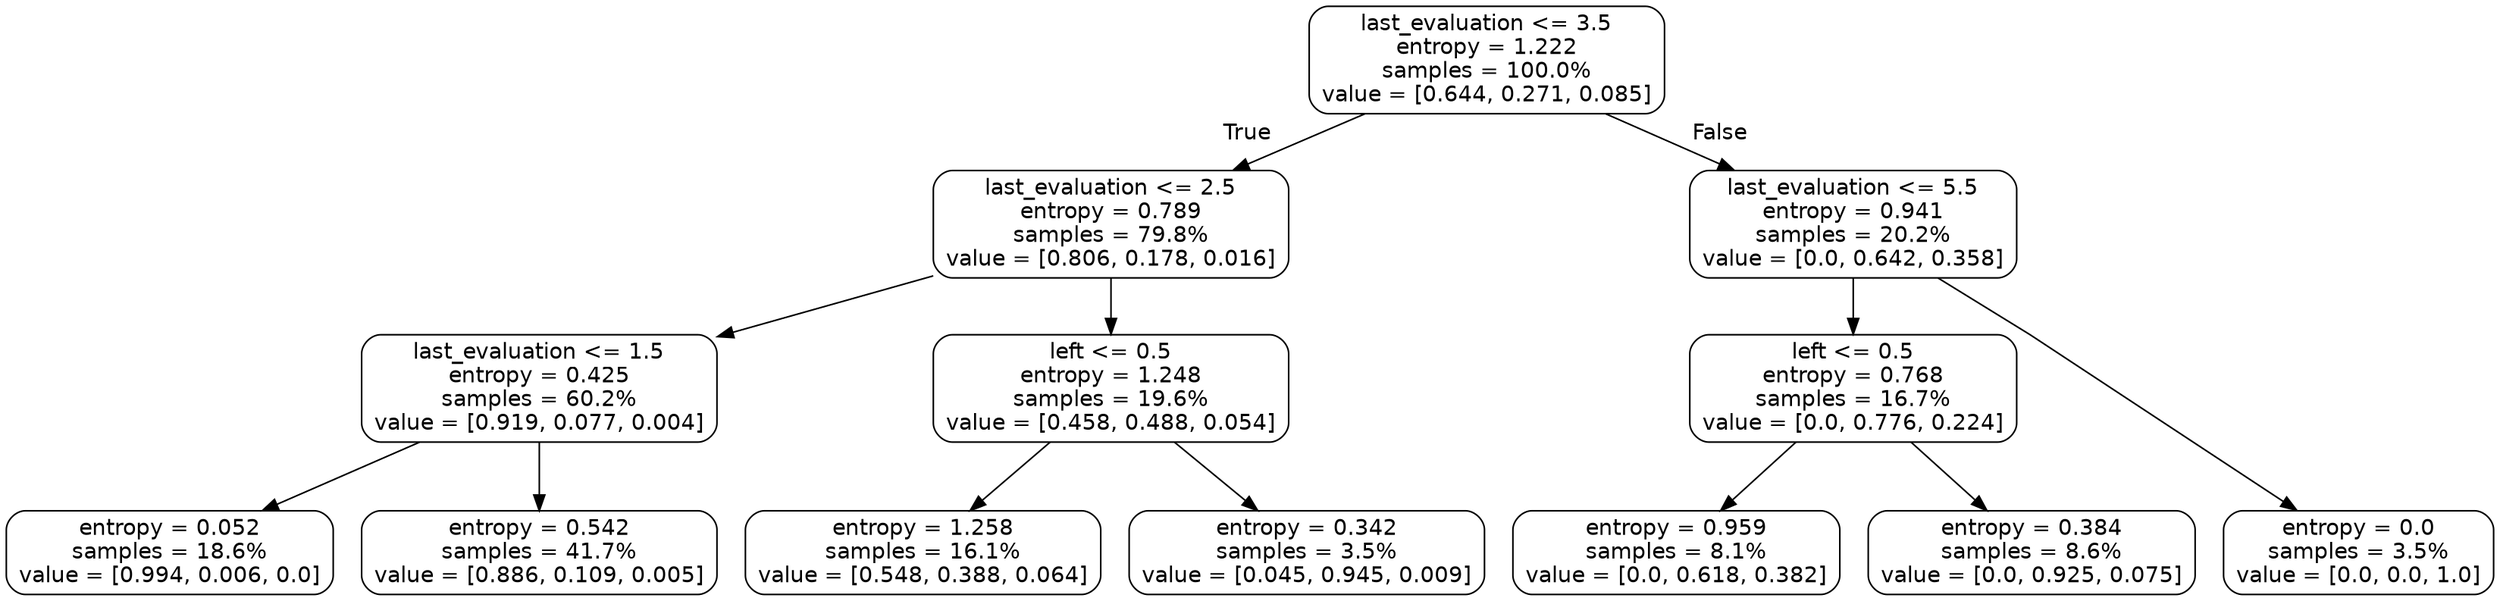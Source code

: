 digraph Tree {
node [shape=box, style="rounded", color="black", fontname=helvetica] ;
graph [ranksep=equally, splines=polyline] ;
edge [fontname=helvetica] ;
0 [label="last_evaluation <= 3.5\nentropy = 1.222\nsamples = 100.0%\nvalue = [0.644, 0.271, 0.085]"] ;
1 [label="last_evaluation <= 2.5\nentropy = 0.789\nsamples = 79.8%\nvalue = [0.806, 0.178, 0.016]"] ;
0 -> 1 [labeldistance=2.5, labelangle=45, headlabel="True"] ;
2 [label="last_evaluation <= 1.5\nentropy = 0.425\nsamples = 60.2%\nvalue = [0.919, 0.077, 0.004]"] ;
1 -> 2 ;
3 [label="entropy = 0.052\nsamples = 18.6%\nvalue = [0.994, 0.006, 0.0]"] ;
2 -> 3 ;
4 [label="entropy = 0.542\nsamples = 41.7%\nvalue = [0.886, 0.109, 0.005]"] ;
2 -> 4 ;
5 [label="left <= 0.5\nentropy = 1.248\nsamples = 19.6%\nvalue = [0.458, 0.488, 0.054]"] ;
1 -> 5 ;
6 [label="entropy = 1.258\nsamples = 16.1%\nvalue = [0.548, 0.388, 0.064]"] ;
5 -> 6 ;
7 [label="entropy = 0.342\nsamples = 3.5%\nvalue = [0.045, 0.945, 0.009]"] ;
5 -> 7 ;
8 [label="last_evaluation <= 5.5\nentropy = 0.941\nsamples = 20.2%\nvalue = [0.0, 0.642, 0.358]"] ;
0 -> 8 [labeldistance=2.5, labelangle=-45, headlabel="False"] ;
9 [label="left <= 0.5\nentropy = 0.768\nsamples = 16.7%\nvalue = [0.0, 0.776, 0.224]"] ;
8 -> 9 ;
10 [label="entropy = 0.959\nsamples = 8.1%\nvalue = [0.0, 0.618, 0.382]"] ;
9 -> 10 ;
11 [label="entropy = 0.384\nsamples = 8.6%\nvalue = [0.0, 0.925, 0.075]"] ;
9 -> 11 ;
12 [label="entropy = 0.0\nsamples = 3.5%\nvalue = [0.0, 0.0, 1.0]"] ;
8 -> 12 ;
{rank=same ; 0} ;
{rank=same ; 1; 8} ;
{rank=same ; 2; 5; 9} ;
{rank=same ; 3; 4; 6; 7; 10; 11; 12} ;
}